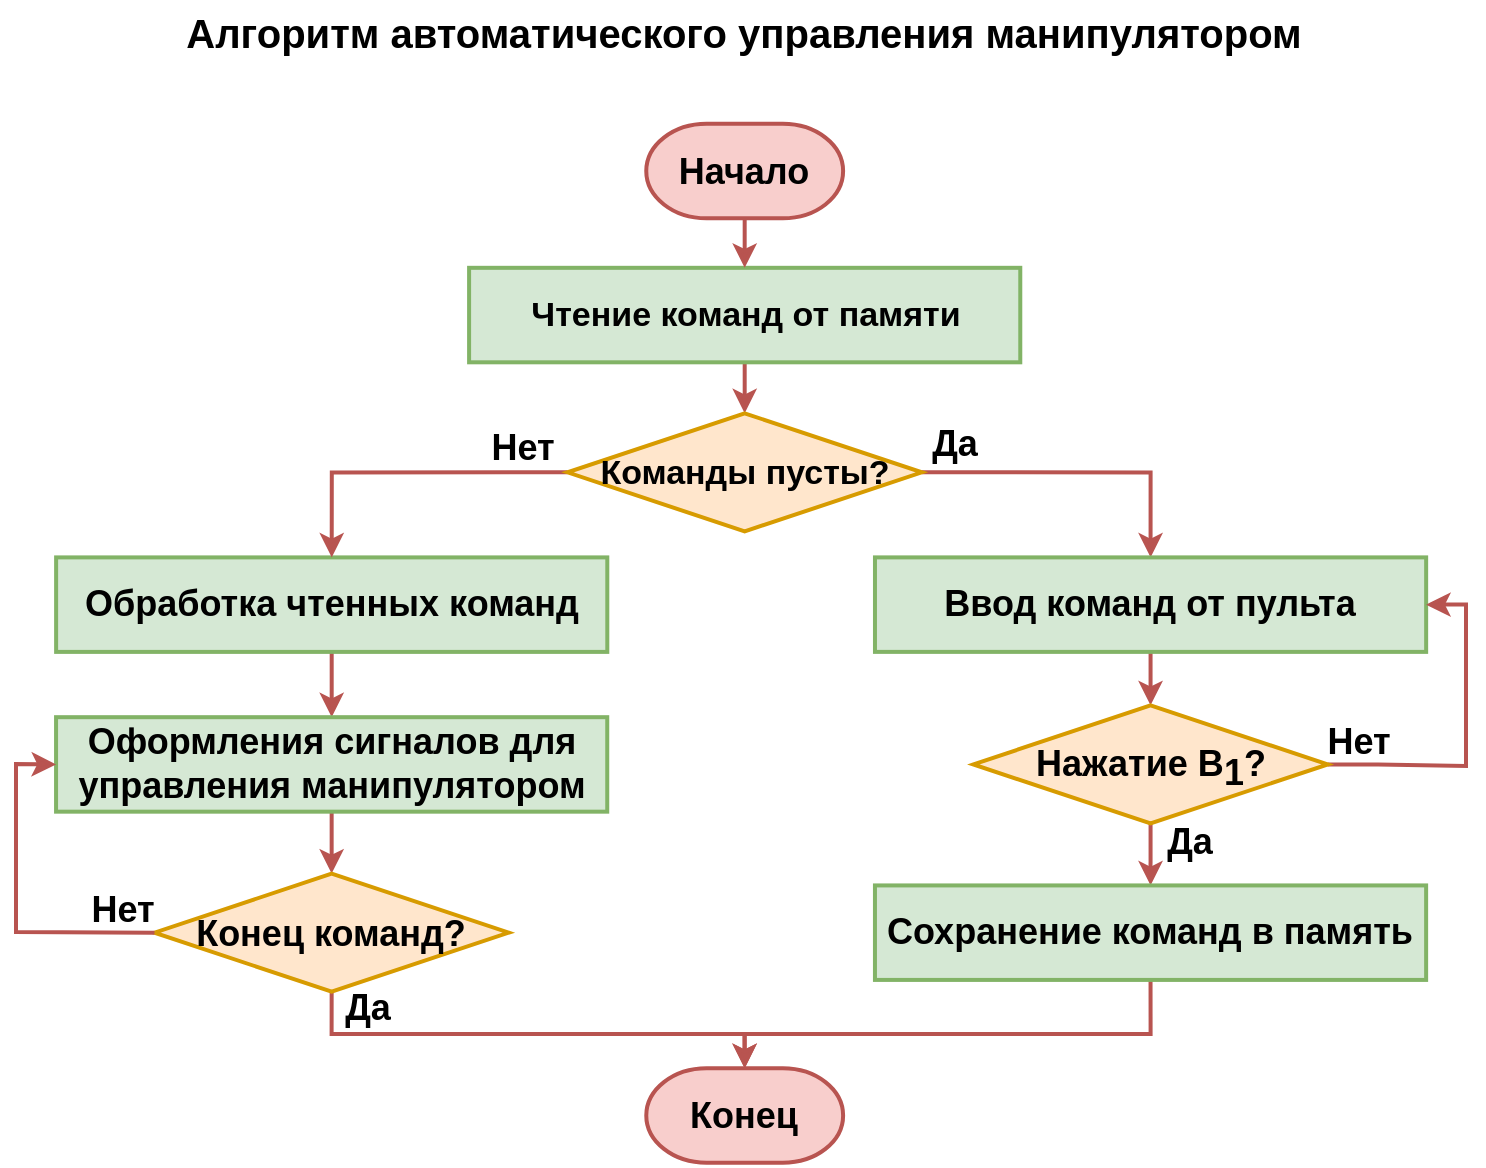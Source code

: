 <mxfile version="21.2.1" type="device">
  <diagram name="Page-1" id="Cj-V_x_v1ogrPbI0qBQC">
    <mxGraphModel dx="1420" dy="822" grid="1" gridSize="3.937" guides="1" tooltips="1" connect="1" arrows="1" fold="1" page="1" pageScale="1" pageWidth="1169" pageHeight="827" math="0" shadow="0">
      <root>
        <mxCell id="0" />
        <mxCell id="1" parent="0" />
        <mxCell id="A9PH5usZ_D4y7uFyePBw-12" style="edgeStyle=orthogonalEdgeStyle;rounded=0;orthogonalLoop=1;jettySize=auto;html=1;exitX=0.5;exitY=1;exitDx=0;exitDy=0;entryX=0.5;entryY=0;entryDx=0;entryDy=0;strokeWidth=2;fillColor=#f8cecc;strokeColor=#b85450;" parent="1" source="A9PH5usZ_D4y7uFyePBw-1" target="A9PH5usZ_D4y7uFyePBw-3" edge="1">
          <mxGeometry relative="1" as="geometry" />
        </mxCell>
        <mxCell id="A9PH5usZ_D4y7uFyePBw-1" value="Чтение команд от памяти" style="rounded=0;whiteSpace=wrap;html=1;fontStyle=1;fontSize=17;strokeWidth=2;fillColor=#d5e8d4;strokeColor=#82b366;" parent="1" vertex="1">
          <mxGeometry x="454.55" y="207.91" width="275.59" height="47.244" as="geometry" />
        </mxCell>
        <mxCell id="A9PH5usZ_D4y7uFyePBw-15" style="edgeStyle=orthogonalEdgeStyle;rounded=0;orthogonalLoop=1;jettySize=auto;html=1;exitX=0.5;exitY=1;exitDx=0;exitDy=0;entryX=0.5;entryY=0;entryDx=0;entryDy=0;strokeWidth=2;fillColor=#f8cecc;strokeColor=#b85450;" parent="1" source="A9PH5usZ_D4y7uFyePBw-2" target="A9PH5usZ_D4y7uFyePBw-9" edge="1">
          <mxGeometry relative="1" as="geometry" />
        </mxCell>
        <mxCell id="A9PH5usZ_D4y7uFyePBw-2" value="Обработка чтенных команд" style="rounded=0;whiteSpace=wrap;html=1;fontSize=18;fontStyle=1;strokeWidth=2;fillColor=#d5e8d4;strokeColor=#82b366;" parent="1" vertex="1">
          <mxGeometry x="248.06" y="352.7" width="275.59" height="47.244" as="geometry" />
        </mxCell>
        <mxCell id="A9PH5usZ_D4y7uFyePBw-13" style="edgeStyle=orthogonalEdgeStyle;rounded=0;orthogonalLoop=1;jettySize=auto;html=1;exitX=1;exitY=0.5;exitDx=0;exitDy=0;entryX=0.5;entryY=0;entryDx=0;entryDy=0;strokeWidth=2;fillColor=#f8cecc;strokeColor=#b85450;" parent="1" source="A9PH5usZ_D4y7uFyePBw-3" target="A9PH5usZ_D4y7uFyePBw-5" edge="1">
          <mxGeometry relative="1" as="geometry" />
        </mxCell>
        <mxCell id="A9PH5usZ_D4y7uFyePBw-14" style="edgeStyle=orthogonalEdgeStyle;rounded=0;orthogonalLoop=1;jettySize=auto;html=1;exitX=0;exitY=0.5;exitDx=0;exitDy=0;entryX=0.5;entryY=0;entryDx=0;entryDy=0;strokeWidth=2;fillColor=#f8cecc;strokeColor=#b85450;" parent="1" source="A9PH5usZ_D4y7uFyePBw-3" target="A9PH5usZ_D4y7uFyePBw-2" edge="1">
          <mxGeometry relative="1" as="geometry" />
        </mxCell>
        <mxCell id="A9PH5usZ_D4y7uFyePBw-3" value="Команды пусты?" style="rhombus;whiteSpace=wrap;html=1;fontSize=17;fontStyle=1;strokeWidth=2;fillColor=#ffe6cc;strokeColor=#d79b00;spacingBottom=-1;" parent="1" vertex="1">
          <mxGeometry x="503.76" y="280.65" width="177.165" height="59.055" as="geometry" />
        </mxCell>
        <mxCell id="UWfhAXXWnC6YsGo0_Oni-3" style="edgeStyle=orthogonalEdgeStyle;rounded=0;orthogonalLoop=1;jettySize=auto;html=1;exitX=0.5;exitY=1;exitDx=0;exitDy=0;entryX=0.5;entryY=0;entryDx=0;entryDy=0;fillColor=#f8cecc;strokeColor=#b85450;strokeWidth=2;" parent="1" source="A9PH5usZ_D4y7uFyePBw-5" target="A9PH5usZ_D4y7uFyePBw-6" edge="1">
          <mxGeometry relative="1" as="geometry" />
        </mxCell>
        <mxCell id="A9PH5usZ_D4y7uFyePBw-5" value="Ввод команд от пульта" style="rounded=0;whiteSpace=wrap;html=1;fontSize=18;fontStyle=1;strokeWidth=2;fillColor=#d5e8d4;strokeColor=#82b366;" parent="1" vertex="1">
          <mxGeometry x="657.487" y="352.697" width="275.59" height="47.244" as="geometry" />
        </mxCell>
        <mxCell id="A9PH5usZ_D4y7uFyePBw-17" style="edgeStyle=orthogonalEdgeStyle;rounded=0;orthogonalLoop=1;jettySize=auto;html=1;exitX=0.5;exitY=1;exitDx=0;exitDy=0;entryX=0.5;entryY=0;entryDx=0;entryDy=0;strokeWidth=2;fillColor=#f8cecc;strokeColor=#b85450;" parent="1" source="A9PH5usZ_D4y7uFyePBw-6" target="A9PH5usZ_D4y7uFyePBw-7" edge="1">
          <mxGeometry relative="1" as="geometry" />
        </mxCell>
        <mxCell id="A9PH5usZ_D4y7uFyePBw-28" style="edgeStyle=orthogonalEdgeStyle;rounded=0;orthogonalLoop=1;jettySize=auto;html=1;exitX=1;exitY=0.5;exitDx=0;exitDy=0;entryX=1;entryY=0.5;entryDx=0;entryDy=0;strokeWidth=2;fillColor=#f8cecc;strokeColor=#b85450;" parent="1" source="A9PH5usZ_D4y7uFyePBw-6" target="A9PH5usZ_D4y7uFyePBw-5" edge="1">
          <mxGeometry relative="1" as="geometry">
            <Array as="points">
              <mxPoint x="909" y="456" />
              <mxPoint x="953" y="457" />
              <mxPoint x="953" y="376" />
            </Array>
          </mxGeometry>
        </mxCell>
        <mxCell id="A9PH5usZ_D4y7uFyePBw-6" value="Нажатие В&lt;span style=&quot;font-size: 18px;&quot;&gt;&lt;sub style=&quot;font-size: 18px;&quot;&gt;1&lt;/sub&gt;?&lt;/span&gt;" style="rhombus;whiteSpace=wrap;html=1;fontSize=18;fontStyle=1;strokeWidth=2;fillColor=#ffe6cc;strokeColor=#d79b00;spacing=0;spacingBottom=-5;" parent="1" vertex="1">
          <mxGeometry x="706.697" y="426.687" width="177.165" height="59.055" as="geometry" />
        </mxCell>
        <mxCell id="UWfhAXXWnC6YsGo0_Oni-5" style="edgeStyle=orthogonalEdgeStyle;rounded=0;orthogonalLoop=1;jettySize=auto;html=1;exitX=0.5;exitY=1;exitDx=0;exitDy=0;entryX=0.5;entryY=0;entryDx=0;entryDy=0;entryPerimeter=0;strokeWidth=2;fillColor=#f8cecc;strokeColor=#b85450;" parent="1" source="A9PH5usZ_D4y7uFyePBw-7" target="zayRv-EKatYeJFqgPTP3-2" edge="1">
          <mxGeometry relative="1" as="geometry">
            <Array as="points">
              <mxPoint x="795" y="591" />
              <mxPoint x="592" y="591" />
            </Array>
          </mxGeometry>
        </mxCell>
        <mxCell id="A9PH5usZ_D4y7uFyePBw-7" value="Сохранение команд в память" style="rounded=0;whiteSpace=wrap;html=1;fontSize=18;fontStyle=1;strokeWidth=2;fillColor=#d5e8d4;strokeColor=#82b366;" parent="1" vertex="1">
          <mxGeometry x="657.474" y="516.714" width="275.59" height="47.244" as="geometry" />
        </mxCell>
        <mxCell id="A9PH5usZ_D4y7uFyePBw-18" style="edgeStyle=orthogonalEdgeStyle;rounded=0;orthogonalLoop=1;jettySize=auto;html=1;exitX=0.5;exitY=1;exitDx=0;exitDy=0;entryX=0.5;entryY=0;entryDx=0;entryDy=0;strokeWidth=2;fillColor=#f8cecc;strokeColor=#b85450;" parent="1" source="A9PH5usZ_D4y7uFyePBw-9" target="A9PH5usZ_D4y7uFyePBw-10" edge="1">
          <mxGeometry relative="1" as="geometry" />
        </mxCell>
        <mxCell id="A9PH5usZ_D4y7uFyePBw-9" value="Оформления сигналов для управления манипулятором" style="rounded=0;whiteSpace=wrap;html=1;fontSize=18;fontStyle=1;strokeWidth=2;fillColor=#d5e8d4;strokeColor=#82b366;" parent="1" vertex="1">
          <mxGeometry x="248.03" y="432.59" width="275.59" height="47.244" as="geometry" />
        </mxCell>
        <mxCell id="rvwLoPBkdASmesLoNE5H-1" style="edgeStyle=orthogonalEdgeStyle;rounded=0;orthogonalLoop=1;jettySize=auto;html=1;exitX=0.5;exitY=1;exitDx=0;exitDy=0;entryX=0.5;entryY=0;entryDx=0;entryDy=0;entryPerimeter=0;strokeWidth=2;fillColor=#f8cecc;strokeColor=#b85450;" edge="1" parent="1" source="A9PH5usZ_D4y7uFyePBw-10" target="zayRv-EKatYeJFqgPTP3-2">
          <mxGeometry relative="1" as="geometry">
            <Array as="points">
              <mxPoint x="386" y="591" />
              <mxPoint x="592" y="591" />
            </Array>
          </mxGeometry>
        </mxCell>
        <mxCell id="A9PH5usZ_D4y7uFyePBw-10" value="Конец команд?" style="rhombus;whiteSpace=wrap;html=1;fontSize=18;fontStyle=1;strokeWidth=2;fillColor=#ffe6cc;strokeColor=#d79b00;spacingBottom=-1;" parent="1" vertex="1">
          <mxGeometry x="297.244" y="510.804" width="177.165" height="59.055" as="geometry" />
        </mxCell>
        <mxCell id="A9PH5usZ_D4y7uFyePBw-23" value="Алгоритм автоматического управления манипулятором" style="text;html=1;strokeColor=none;fillColor=none;align=center;verticalAlign=middle;whiteSpace=wrap;rounded=0;fontSize=20;fontStyle=1" parent="1" vertex="1">
          <mxGeometry x="289.2" y="74.8" width="606.3" height="30" as="geometry" />
        </mxCell>
        <mxCell id="A9PH5usZ_D4y7uFyePBw-24" value="Да" style="text;html=1;strokeColor=none;fillColor=none;align=center;verticalAlign=middle;whiteSpace=wrap;rounded=0;fontStyle=1;fontSize=18;" parent="1" vertex="1">
          <mxGeometry x="680.21" y="286.53" width="35.43" height="19.13" as="geometry" />
        </mxCell>
        <mxCell id="A9PH5usZ_D4y7uFyePBw-25" value="Нет" style="text;html=1;strokeColor=none;fillColor=none;align=center;verticalAlign=middle;whiteSpace=wrap;rounded=0;fontSize=18;fontStyle=1" parent="1" vertex="1">
          <mxGeometry x="463.97" y="288.53" width="35.43" height="19.13" as="geometry" />
        </mxCell>
        <mxCell id="A9PH5usZ_D4y7uFyePBw-26" value="Да" style="text;html=1;strokeColor=none;fillColor=none;align=center;verticalAlign=middle;whiteSpace=wrap;rounded=0;fontStyle=1;fontSize=18;" parent="1" vertex="1">
          <mxGeometry x="803.15" y="485.19" width="23.62" height="19.13" as="geometry" />
        </mxCell>
        <mxCell id="A9PH5usZ_D4y7uFyePBw-27" value="Да" style="text;html=1;strokeColor=none;fillColor=none;align=center;verticalAlign=middle;whiteSpace=wrap;rounded=0;fontStyle=1;fontSize=18;" parent="1" vertex="1">
          <mxGeometry x="389.83" y="568.3" width="27.55" height="19.13" as="geometry" />
        </mxCell>
        <mxCell id="A9PH5usZ_D4y7uFyePBw-30" value="Нет" style="text;html=1;strokeColor=none;fillColor=none;align=center;verticalAlign=middle;whiteSpace=wrap;rounded=0;fontSize=18;fontStyle=1" parent="1" vertex="1">
          <mxGeometry x="264.22" y="521.18" width="35.43" height="16.26" as="geometry" />
        </mxCell>
        <mxCell id="A9PH5usZ_D4y7uFyePBw-31" value="Нет" style="text;html=1;strokeColor=none;fillColor=none;align=center;verticalAlign=middle;whiteSpace=wrap;rounded=0;fontSize=18;fontStyle=1" parent="1" vertex="1">
          <mxGeometry x="881.534" y="435.874" width="35.43" height="19.13" as="geometry" />
        </mxCell>
        <mxCell id="UWfhAXXWnC6YsGo0_Oni-1" style="edgeStyle=orthogonalEdgeStyle;rounded=0;orthogonalLoop=1;jettySize=auto;html=1;exitX=0.5;exitY=1;exitDx=0;exitDy=0;exitPerimeter=0;entryX=0.5;entryY=0;entryDx=0;entryDy=0;fillColor=#f8cecc;strokeColor=#b85450;strokeWidth=2;" parent="1" source="zayRv-EKatYeJFqgPTP3-1" target="A9PH5usZ_D4y7uFyePBw-1" edge="1">
          <mxGeometry relative="1" as="geometry" />
        </mxCell>
        <mxCell id="zayRv-EKatYeJFqgPTP3-1" value="&lt;b style=&quot;font-size: 18px;&quot;&gt;&lt;font style=&quot;font-size: 18px;&quot;&gt;Начало&lt;/font&gt;&lt;/b&gt;" style="strokeWidth=2;html=1;shape=mxgraph.flowchart.terminator;whiteSpace=wrap;fillColor=#f8cecc;strokeColor=#b85450;fontSize=18;" parent="1" vertex="1">
          <mxGeometry x="543.13" y="135.92" width="98.425" height="47.244" as="geometry" />
        </mxCell>
        <mxCell id="zayRv-EKatYeJFqgPTP3-2" value="&lt;b style=&quot;font-size: 18px;&quot;&gt;&lt;font style=&quot;font-size: 18px;&quot;&gt;Конец&lt;/font&gt;&lt;/b&gt;" style="strokeWidth=2;html=1;shape=mxgraph.flowchart.terminator;whiteSpace=wrap;fillColor=#f8cecc;strokeColor=#b85450;fontSize=18;" parent="1" vertex="1">
          <mxGeometry x="543.137" y="608.107" width="98.425" height="47.244" as="geometry" />
        </mxCell>
        <mxCell id="qWMEhvXzOzPGWzreyZ7w-1" value="" style="endArrow=classic;html=1;rounded=0;entryX=0;entryY=0.5;entryDx=0;entryDy=0;exitX=0;exitY=0.5;exitDx=0;exitDy=0;strokeWidth=2;fillColor=#f8cecc;strokeColor=#b85450;" parent="1" source="A9PH5usZ_D4y7uFyePBw-10" target="A9PH5usZ_D4y7uFyePBw-9" edge="1">
          <mxGeometry width="50" height="50" relative="1" as="geometry">
            <mxPoint x="374" y="491" as="sourcePoint" />
            <mxPoint x="424" y="441" as="targetPoint" />
            <Array as="points">
              <mxPoint x="228" y="540" />
              <mxPoint x="228" y="456" />
            </Array>
          </mxGeometry>
        </mxCell>
      </root>
    </mxGraphModel>
  </diagram>
</mxfile>

